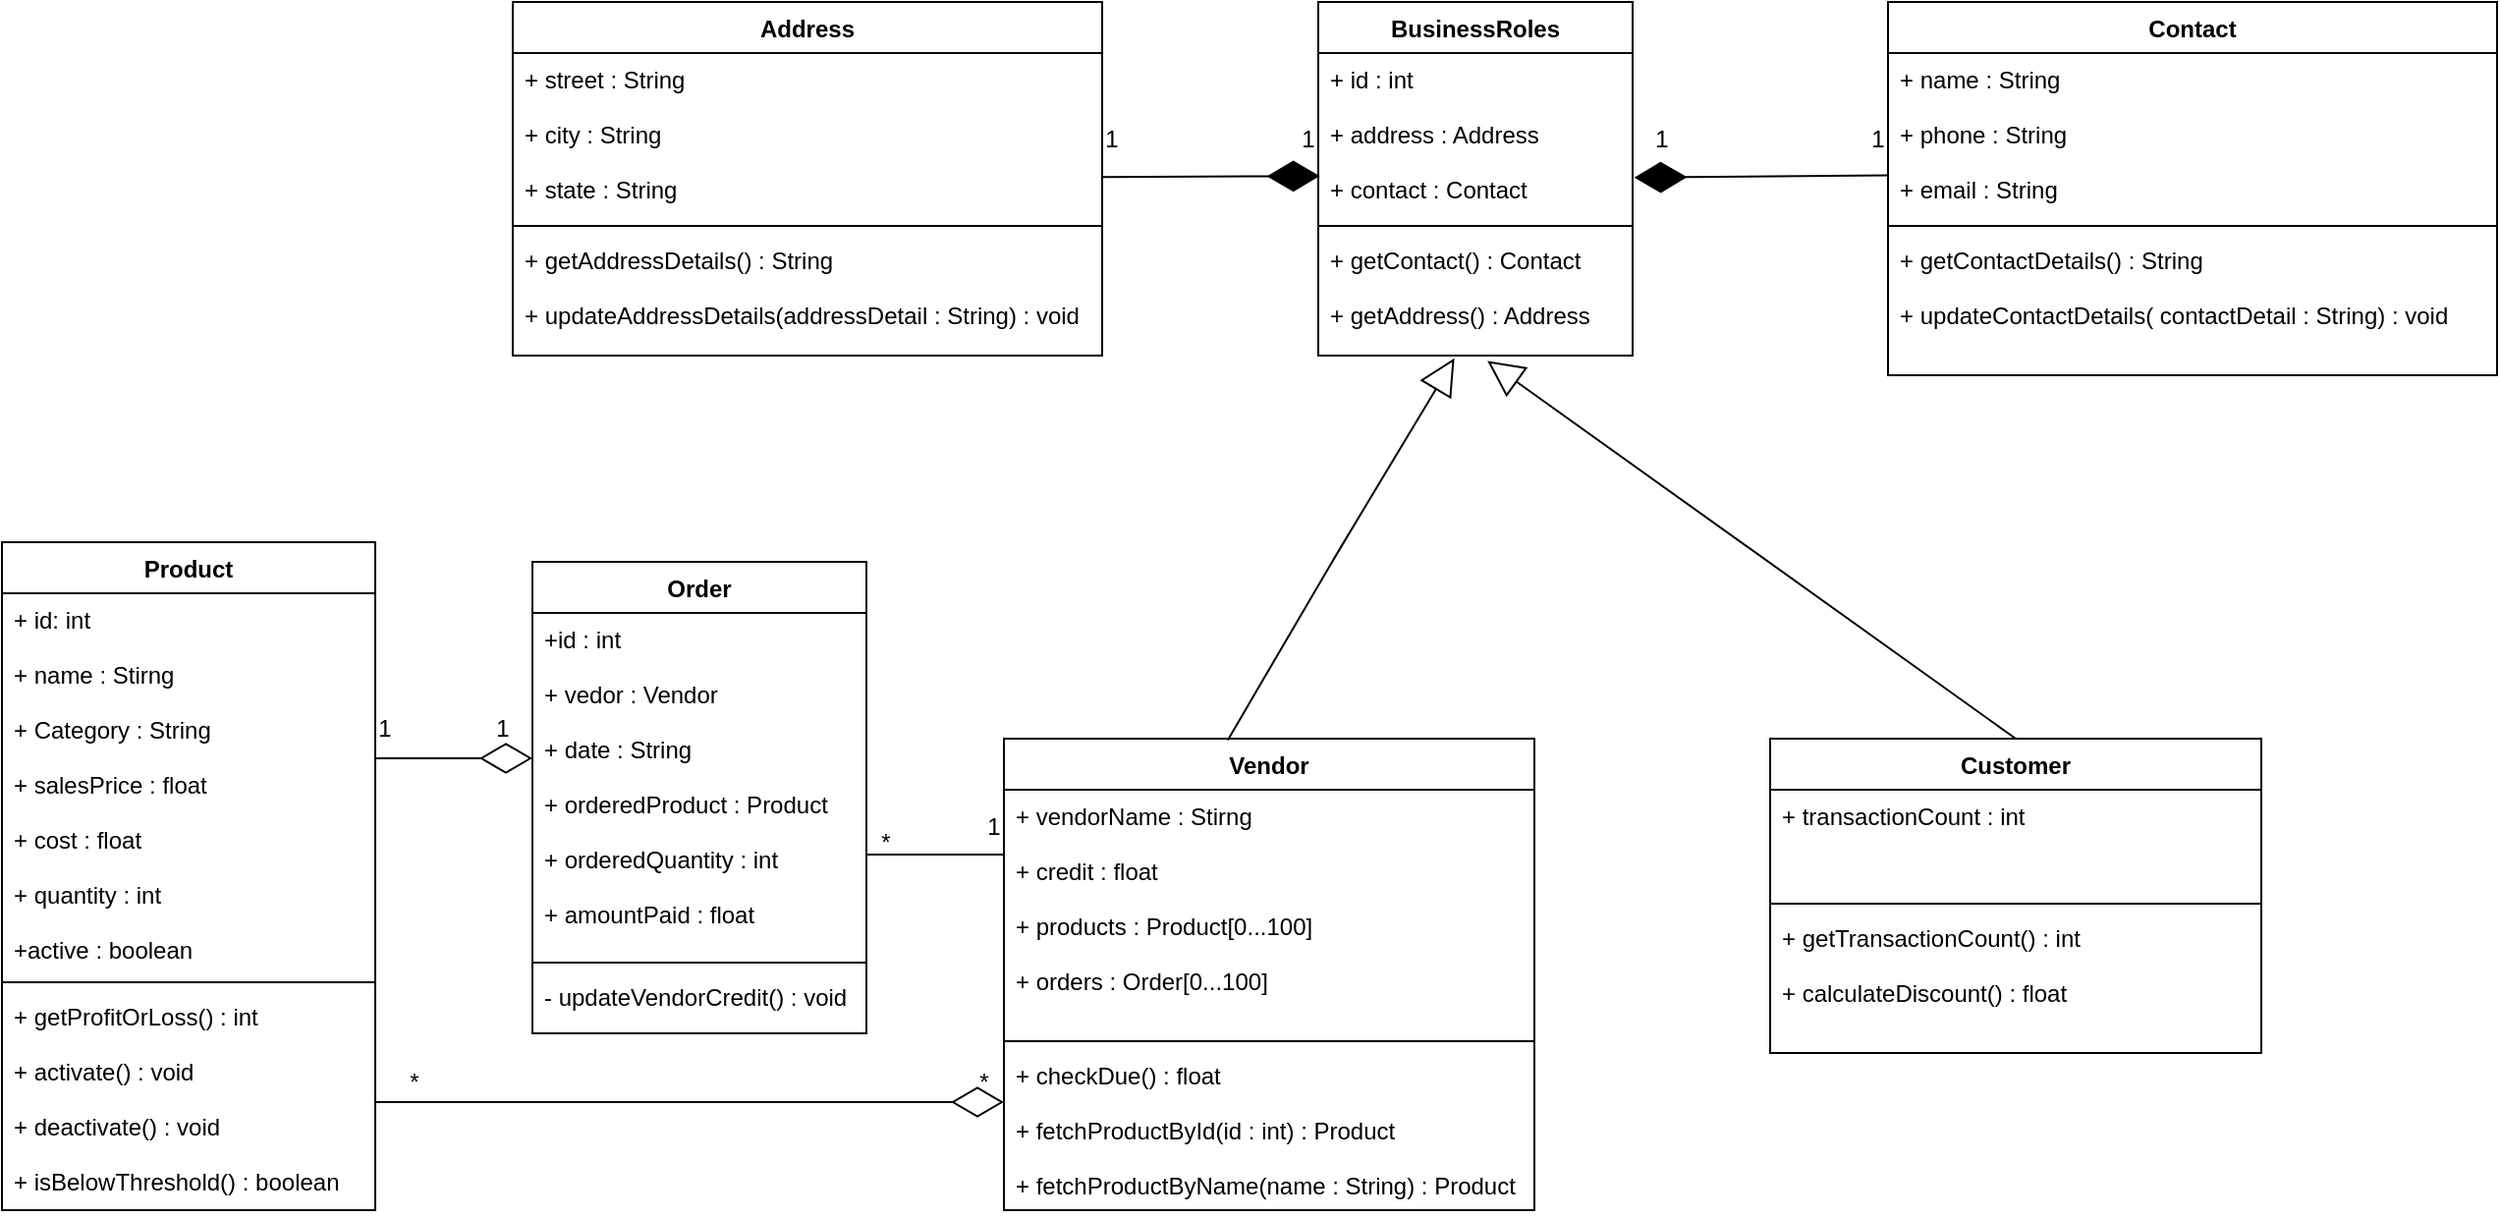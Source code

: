 <mxfile version="15.3.2" type="device"><diagram id="C5RBs43oDa-KdzZeNtuy" name="Page-1"><mxGraphModel dx="494" dy="276" grid="1" gridSize="10" guides="1" tooltips="1" connect="1" arrows="1" fold="1" page="1" pageScale="1" pageWidth="690" pageHeight="980" math="0" shadow="0"><root><mxCell id="WIyWlLk6GJQsqaUBKTNV-0"/><mxCell id="WIyWlLk6GJQsqaUBKTNV-1" parent="WIyWlLk6GJQsqaUBKTNV-0"/><mxCell id="7IMpYC2r8Rk0t8jU-NaI-0" value="Product" style="swimlane;fontStyle=1;align=center;verticalAlign=top;childLayout=stackLayout;horizontal=1;startSize=26;horizontalStack=0;resizeParent=1;resizeParentMax=0;resizeLast=0;collapsible=1;marginBottom=0;" parent="WIyWlLk6GJQsqaUBKTNV-1" vertex="1"><mxGeometry x="130" y="355" width="190" height="340" as="geometry"/></mxCell><mxCell id="7IMpYC2r8Rk0t8jU-NaI-1" value="+ id: int&#10; &#10;+ name : Stirng&#10;&#10;+ Category : String &#10;&#10;+ salesPrice : float&#10;&#10;+ cost : float &#10;&#10;+ quantity : int &#10;&#10;+active : boolean" style="text;strokeColor=none;fillColor=none;align=left;verticalAlign=top;spacingLeft=4;spacingRight=4;overflow=hidden;rotatable=0;points=[[0,0.5],[1,0.5]];portConstraint=eastwest;" parent="7IMpYC2r8Rk0t8jU-NaI-0" vertex="1"><mxGeometry y="26" width="190" height="194" as="geometry"/></mxCell><mxCell id="7IMpYC2r8Rk0t8jU-NaI-2" value="" style="line;strokeWidth=1;fillColor=none;align=left;verticalAlign=middle;spacingTop=-1;spacingLeft=3;spacingRight=3;rotatable=0;labelPosition=right;points=[];portConstraint=eastwest;" parent="7IMpYC2r8Rk0t8jU-NaI-0" vertex="1"><mxGeometry y="220" width="190" height="8" as="geometry"/></mxCell><mxCell id="7IMpYC2r8Rk0t8jU-NaI-3" value="+ getProfitOrLoss() : int &#10;&#10;+ activate() : void&#10;&#10;+ deactivate() : void&#10;&#10;+ isBelowThreshold() : boolean" style="text;strokeColor=none;fillColor=none;align=left;verticalAlign=top;spacingLeft=4;spacingRight=4;overflow=hidden;rotatable=0;points=[[0,0.5],[1,0.5]];portConstraint=eastwest;" parent="7IMpYC2r8Rk0t8jU-NaI-0" vertex="1"><mxGeometry y="228" width="190" height="112" as="geometry"/></mxCell><mxCell id="7IMpYC2r8Rk0t8jU-NaI-7" value="Order" style="swimlane;fontStyle=1;align=center;verticalAlign=top;childLayout=stackLayout;horizontal=1;startSize=26;horizontalStack=0;resizeParent=1;resizeParentMax=0;resizeLast=0;collapsible=1;marginBottom=0;" parent="WIyWlLk6GJQsqaUBKTNV-1" vertex="1"><mxGeometry x="400" y="365" width="170" height="240" as="geometry"/></mxCell><mxCell id="7IMpYC2r8Rk0t8jU-NaI-8" value="+id : int &#10;&#10;+ vedor : Vendor&#10;&#10;+ date : String&#10; &#10;+ orderedProduct : Product&#10;&#10;+ orderedQuantity : int&#10; &#10;+ amountPaid : float " style="text;strokeColor=none;fillColor=none;align=left;verticalAlign=top;spacingLeft=4;spacingRight=4;overflow=hidden;rotatable=0;points=[[0,0.5],[1,0.5]];portConstraint=eastwest;" parent="7IMpYC2r8Rk0t8jU-NaI-7" vertex="1"><mxGeometry y="26" width="170" height="174" as="geometry"/></mxCell><mxCell id="7IMpYC2r8Rk0t8jU-NaI-9" value="" style="line;strokeWidth=1;fillColor=none;align=left;verticalAlign=middle;spacingTop=-1;spacingLeft=3;spacingRight=3;rotatable=0;labelPosition=right;points=[];portConstraint=eastwest;" parent="7IMpYC2r8Rk0t8jU-NaI-7" vertex="1"><mxGeometry y="200" width="170" height="8" as="geometry"/></mxCell><mxCell id="7IMpYC2r8Rk0t8jU-NaI-10" value="- updateVendorCredit() : void" style="text;strokeColor=none;fillColor=none;align=left;verticalAlign=top;spacingLeft=4;spacingRight=4;overflow=hidden;rotatable=0;points=[[0,0.5],[1,0.5]];portConstraint=eastwest;" parent="7IMpYC2r8Rk0t8jU-NaI-7" vertex="1"><mxGeometry y="208" width="170" height="32" as="geometry"/></mxCell><mxCell id="7IMpYC2r8Rk0t8jU-NaI-21" value="Vendor" style="swimlane;fontStyle=1;align=center;verticalAlign=top;childLayout=stackLayout;horizontal=1;startSize=26;horizontalStack=0;resizeParent=1;resizeParentMax=0;resizeLast=0;collapsible=1;marginBottom=0;" parent="WIyWlLk6GJQsqaUBKTNV-1" vertex="1"><mxGeometry x="640" y="455" width="270" height="240" as="geometry"/></mxCell><mxCell id="7IMpYC2r8Rk0t8jU-NaI-22" value="+ vendorName : Stirng&#10;&#10;+ credit : float&#10;&#10;+ products : Product[0...100]&#10;&#10;+ orders : Order[0...100]" style="text;strokeColor=none;fillColor=none;align=left;verticalAlign=top;spacingLeft=4;spacingRight=4;overflow=hidden;rotatable=0;points=[[0,0.5],[1,0.5]];portConstraint=eastwest;" parent="7IMpYC2r8Rk0t8jU-NaI-21" vertex="1"><mxGeometry y="26" width="270" height="124" as="geometry"/></mxCell><mxCell id="7IMpYC2r8Rk0t8jU-NaI-23" value="" style="line;strokeWidth=1;fillColor=none;align=left;verticalAlign=middle;spacingTop=-1;spacingLeft=3;spacingRight=3;rotatable=0;labelPosition=right;points=[];portConstraint=eastwest;" parent="7IMpYC2r8Rk0t8jU-NaI-21" vertex="1"><mxGeometry y="150" width="270" height="8" as="geometry"/></mxCell><mxCell id="7IMpYC2r8Rk0t8jU-NaI-24" value="+ checkDue() : float&#10;&#10;+ fetchProductById(id : int) : Product&#10;&#10;+ fetchProductByName(name : String) : Product" style="text;strokeColor=none;fillColor=none;align=left;verticalAlign=top;spacingLeft=4;spacingRight=4;overflow=hidden;rotatable=0;points=[[0,0.5],[1,0.5]];portConstraint=eastwest;" parent="7IMpYC2r8Rk0t8jU-NaI-21" vertex="1"><mxGeometry y="158" width="270" height="82" as="geometry"/></mxCell><mxCell id="7IMpYC2r8Rk0t8jU-NaI-25" value="Customer" style="swimlane;fontStyle=1;align=center;verticalAlign=top;childLayout=stackLayout;horizontal=1;startSize=26;horizontalStack=0;resizeParent=1;resizeParentMax=0;resizeLast=0;collapsible=1;marginBottom=0;" parent="WIyWlLk6GJQsqaUBKTNV-1" vertex="1"><mxGeometry x="1030" y="455" width="250" height="160" as="geometry"/></mxCell><mxCell id="7IMpYC2r8Rk0t8jU-NaI-26" value="+ transactionCount : int" style="text;strokeColor=none;fillColor=none;align=left;verticalAlign=top;spacingLeft=4;spacingRight=4;overflow=hidden;rotatable=0;points=[[0,0.5],[1,0.5]];portConstraint=eastwest;" parent="7IMpYC2r8Rk0t8jU-NaI-25" vertex="1"><mxGeometry y="26" width="250" height="54" as="geometry"/></mxCell><mxCell id="7IMpYC2r8Rk0t8jU-NaI-27" value="" style="line;strokeWidth=1;fillColor=none;align=left;verticalAlign=middle;spacingTop=-1;spacingLeft=3;spacingRight=3;rotatable=0;labelPosition=right;points=[];portConstraint=eastwest;" parent="7IMpYC2r8Rk0t8jU-NaI-25" vertex="1"><mxGeometry y="80" width="250" height="8" as="geometry"/></mxCell><mxCell id="7IMpYC2r8Rk0t8jU-NaI-28" value="+ getTransactionCount() : int &#10;&#10;+ calculateDiscount() : float" style="text;strokeColor=none;fillColor=none;align=left;verticalAlign=top;spacingLeft=4;spacingRight=4;overflow=hidden;rotatable=0;points=[[0,0.5],[1,0.5]];portConstraint=eastwest;" parent="7IMpYC2r8Rk0t8jU-NaI-25" vertex="1"><mxGeometry y="88" width="250" height="72" as="geometry"/></mxCell><mxCell id="7IMpYC2r8Rk0t8jU-NaI-30" value="BusinessRoles" style="swimlane;fontStyle=1;align=center;verticalAlign=top;childLayout=stackLayout;horizontal=1;startSize=26;horizontalStack=0;resizeParent=1;resizeParentMax=0;resizeLast=0;collapsible=1;marginBottom=0;" parent="WIyWlLk6GJQsqaUBKTNV-1" vertex="1"><mxGeometry x="800" y="80" width="160" height="180" as="geometry"/></mxCell><mxCell id="7IMpYC2r8Rk0t8jU-NaI-31" value="+ id : int &#10;&#10;+ address : Address&#10;&#10;+ contact : Contact" style="text;strokeColor=none;fillColor=none;align=left;verticalAlign=top;spacingLeft=4;spacingRight=4;overflow=hidden;rotatable=0;points=[[0,0.5],[1,0.5]];portConstraint=eastwest;" parent="7IMpYC2r8Rk0t8jU-NaI-30" vertex="1"><mxGeometry y="26" width="160" height="84" as="geometry"/></mxCell><mxCell id="7IMpYC2r8Rk0t8jU-NaI-32" value="" style="line;strokeWidth=1;fillColor=none;align=left;verticalAlign=middle;spacingTop=-1;spacingLeft=3;spacingRight=3;rotatable=0;labelPosition=right;points=[];portConstraint=eastwest;" parent="7IMpYC2r8Rk0t8jU-NaI-30" vertex="1"><mxGeometry y="110" width="160" height="8" as="geometry"/></mxCell><mxCell id="7IMpYC2r8Rk0t8jU-NaI-33" value="+ getContact() : Contact&#10;&#10;+ getAddress() : Address" style="text;strokeColor=none;fillColor=none;align=left;verticalAlign=top;spacingLeft=4;spacingRight=4;overflow=hidden;rotatable=0;points=[[0,0.5],[1,0.5]];portConstraint=eastwest;" parent="7IMpYC2r8Rk0t8jU-NaI-30" vertex="1"><mxGeometry y="118" width="160" height="62" as="geometry"/></mxCell><mxCell id="7IMpYC2r8Rk0t8jU-NaI-34" value="Address" style="swimlane;fontStyle=1;align=center;verticalAlign=top;childLayout=stackLayout;horizontal=1;startSize=26;horizontalStack=0;resizeParent=1;resizeParentMax=0;resizeLast=0;collapsible=1;marginBottom=0;" parent="WIyWlLk6GJQsqaUBKTNV-1" vertex="1"><mxGeometry x="390" y="80" width="300" height="180" as="geometry"/></mxCell><mxCell id="7IMpYC2r8Rk0t8jU-NaI-35" value="+ street : String&#10;&#10;+ city : String&#10;&#10;+ state : String" style="text;strokeColor=none;fillColor=none;align=left;verticalAlign=top;spacingLeft=4;spacingRight=4;overflow=hidden;rotatable=0;points=[[0,0.5],[1,0.5]];portConstraint=eastwest;" parent="7IMpYC2r8Rk0t8jU-NaI-34" vertex="1"><mxGeometry y="26" width="300" height="84" as="geometry"/></mxCell><mxCell id="7IMpYC2r8Rk0t8jU-NaI-36" value="" style="line;strokeWidth=1;fillColor=none;align=left;verticalAlign=middle;spacingTop=-1;spacingLeft=3;spacingRight=3;rotatable=0;labelPosition=right;points=[];portConstraint=eastwest;" parent="7IMpYC2r8Rk0t8jU-NaI-34" vertex="1"><mxGeometry y="110" width="300" height="8" as="geometry"/></mxCell><mxCell id="7IMpYC2r8Rk0t8jU-NaI-37" value="+ getAddressDetails() : String&#10;&#10;+ updateAddressDetails(addressDetail : String) : void" style="text;strokeColor=none;fillColor=none;align=left;verticalAlign=top;spacingLeft=4;spacingRight=4;overflow=hidden;rotatable=0;points=[[0,0.5],[1,0.5]];portConstraint=eastwest;" parent="7IMpYC2r8Rk0t8jU-NaI-34" vertex="1"><mxGeometry y="118" width="300" height="62" as="geometry"/></mxCell><mxCell id="7IMpYC2r8Rk0t8jU-NaI-38" value="Contact" style="swimlane;fontStyle=1;align=center;verticalAlign=top;childLayout=stackLayout;horizontal=1;startSize=26;horizontalStack=0;resizeParent=1;resizeParentMax=0;resizeLast=0;collapsible=1;marginBottom=0;" parent="WIyWlLk6GJQsqaUBKTNV-1" vertex="1"><mxGeometry x="1090" y="80" width="310" height="190" as="geometry"/></mxCell><mxCell id="7IMpYC2r8Rk0t8jU-NaI-39" value="+ name : String &#10;&#10;+ phone : String &#10;&#10;+ email : String " style="text;strokeColor=none;fillColor=none;align=left;verticalAlign=top;spacingLeft=4;spacingRight=4;overflow=hidden;rotatable=0;points=[[0,0.5],[1,0.5]];portConstraint=eastwest;" parent="7IMpYC2r8Rk0t8jU-NaI-38" vertex="1"><mxGeometry y="26" width="310" height="84" as="geometry"/></mxCell><mxCell id="7IMpYC2r8Rk0t8jU-NaI-40" value="" style="line;strokeWidth=1;fillColor=none;align=left;verticalAlign=middle;spacingTop=-1;spacingLeft=3;spacingRight=3;rotatable=0;labelPosition=right;points=[];portConstraint=eastwest;" parent="7IMpYC2r8Rk0t8jU-NaI-38" vertex="1"><mxGeometry y="110" width="310" height="8" as="geometry"/></mxCell><mxCell id="7IMpYC2r8Rk0t8jU-NaI-41" value="+ getContactDetails() : String&#10;&#10;+ updateContactDetails( contactDetail : String) : void" style="text;strokeColor=none;fillColor=none;align=left;verticalAlign=top;spacingLeft=4;spacingRight=4;overflow=hidden;rotatable=0;points=[[0,0.5],[1,0.5]];portConstraint=eastwest;" parent="7IMpYC2r8Rk0t8jU-NaI-38" vertex="1"><mxGeometry y="118" width="310" height="72" as="geometry"/></mxCell><mxCell id="7IMpYC2r8Rk0t8jU-NaI-42" value="" style="endArrow=diamondThin;endFill=0;endSize=24;html=1;" parent="WIyWlLk6GJQsqaUBKTNV-1" edge="1"><mxGeometry width="160" relative="1" as="geometry"><mxPoint x="320" y="465" as="sourcePoint"/><mxPoint x="400" y="465" as="targetPoint"/></mxGeometry></mxCell><mxCell id="7IMpYC2r8Rk0t8jU-NaI-44" value="1" style="text;html=1;strokeColor=none;fillColor=none;align=center;verticalAlign=middle;whiteSpace=wrap;rounded=0;" parent="WIyWlLk6GJQsqaUBKTNV-1" vertex="1"><mxGeometry x="320" y="440" width="10" height="20" as="geometry"/></mxCell><mxCell id="7IMpYC2r8Rk0t8jU-NaI-48" value="1" style="text;html=1;strokeColor=none;fillColor=none;align=center;verticalAlign=middle;whiteSpace=wrap;rounded=0;" parent="WIyWlLk6GJQsqaUBKTNV-1" vertex="1"><mxGeometry x="380" y="440" width="10" height="20" as="geometry"/></mxCell><mxCell id="7IMpYC2r8Rk0t8jU-NaI-51" value="" style="endArrow=diamondThin;endFill=0;endSize=24;html=1;" parent="WIyWlLk6GJQsqaUBKTNV-1" edge="1"><mxGeometry width="160" relative="1" as="geometry"><mxPoint x="320" y="640" as="sourcePoint"/><mxPoint x="640" y="640" as="targetPoint"/></mxGeometry></mxCell><mxCell id="7IMpYC2r8Rk0t8jU-NaI-52" value="" style="line;strokeWidth=1;fillColor=none;align=left;verticalAlign=middle;spacingTop=-1;spacingLeft=3;spacingRight=3;rotatable=0;labelPosition=right;points=[];portConstraint=eastwest;" parent="WIyWlLk6GJQsqaUBKTNV-1" vertex="1"><mxGeometry x="570" y="510" width="70" height="8" as="geometry"/></mxCell><mxCell id="7IMpYC2r8Rk0t8jU-NaI-53" value="*" style="text;html=1;strokeColor=none;fillColor=none;align=center;verticalAlign=middle;whiteSpace=wrap;rounded=0;" parent="WIyWlLk6GJQsqaUBKTNV-1" vertex="1"><mxGeometry x="330" y="620" width="20" height="20" as="geometry"/></mxCell><mxCell id="7IMpYC2r8Rk0t8jU-NaI-54" value="*" style="text;html=1;strokeColor=none;fillColor=none;align=center;verticalAlign=middle;whiteSpace=wrap;rounded=0;" parent="WIyWlLk6GJQsqaUBKTNV-1" vertex="1"><mxGeometry x="620" y="620" width="20" height="20" as="geometry"/></mxCell><mxCell id="7IMpYC2r8Rk0t8jU-NaI-55" value="*" style="text;html=1;strokeColor=none;fillColor=none;align=center;verticalAlign=middle;whiteSpace=wrap;rounded=0;" parent="WIyWlLk6GJQsqaUBKTNV-1" vertex="1"><mxGeometry x="570" y="498" width="20" height="20" as="geometry"/></mxCell><mxCell id="7IMpYC2r8Rk0t8jU-NaI-56" value="1" style="text;html=1;strokeColor=none;fillColor=none;align=center;verticalAlign=middle;whiteSpace=wrap;rounded=0;" parent="WIyWlLk6GJQsqaUBKTNV-1" vertex="1"><mxGeometry x="630" y="490" width="10" height="20" as="geometry"/></mxCell><mxCell id="7IMpYC2r8Rk0t8jU-NaI-59" value="" style="endArrow=diamondThin;endFill=1;endSize=24;html=1;entryX=0.005;entryY=0.745;entryDx=0;entryDy=0;entryPerimeter=0;exitX=1;exitY=0.752;exitDx=0;exitDy=0;exitPerimeter=0;" parent="WIyWlLk6GJQsqaUBKTNV-1" source="7IMpYC2r8Rk0t8jU-NaI-35" target="7IMpYC2r8Rk0t8jU-NaI-31" edge="1"><mxGeometry width="160" relative="1" as="geometry"><mxPoint x="691" y="169" as="sourcePoint"/><mxPoint x="798" y="168" as="targetPoint"/></mxGeometry></mxCell><mxCell id="7IMpYC2r8Rk0t8jU-NaI-60" value="" style="endArrow=diamondThin;endFill=1;endSize=24;html=1;entryX=1.005;entryY=0.755;entryDx=0;entryDy=0;entryPerimeter=0;exitX=0;exitY=0.741;exitDx=0;exitDy=0;exitPerimeter=0;" parent="WIyWlLk6GJQsqaUBKTNV-1" source="7IMpYC2r8Rk0t8jU-NaI-39" target="7IMpYC2r8Rk0t8jU-NaI-31" edge="1"><mxGeometry width="160" relative="1" as="geometry"><mxPoint x="890" y="240" as="sourcePoint"/><mxPoint x="1050" y="240" as="targetPoint"/></mxGeometry></mxCell><mxCell id="7IMpYC2r8Rk0t8jU-NaI-61" value="1" style="text;html=1;strokeColor=none;fillColor=none;align=center;verticalAlign=middle;whiteSpace=wrap;rounded=0;" parent="WIyWlLk6GJQsqaUBKTNV-1" vertex="1"><mxGeometry x="690" y="140" width="10" height="20" as="geometry"/></mxCell><mxCell id="7IMpYC2r8Rk0t8jU-NaI-62" value="1" style="text;html=1;strokeColor=none;fillColor=none;align=center;verticalAlign=middle;whiteSpace=wrap;rounded=0;" parent="WIyWlLk6GJQsqaUBKTNV-1" vertex="1"><mxGeometry x="790" y="140" width="10" height="20" as="geometry"/></mxCell><mxCell id="7IMpYC2r8Rk0t8jU-NaI-63" value="1" style="text;html=1;strokeColor=none;fillColor=none;align=center;verticalAlign=middle;whiteSpace=wrap;rounded=0;" parent="WIyWlLk6GJQsqaUBKTNV-1" vertex="1"><mxGeometry x="970" y="140" width="10" height="20" as="geometry"/></mxCell><mxCell id="7IMpYC2r8Rk0t8jU-NaI-64" value="1" style="text;html=1;strokeColor=none;fillColor=none;align=center;verticalAlign=middle;whiteSpace=wrap;rounded=0;" parent="WIyWlLk6GJQsqaUBKTNV-1" vertex="1"><mxGeometry x="1080" y="140" width="10" height="20" as="geometry"/></mxCell><mxCell id="0ynvWfLtWWEhsbK2R0Mf-0" value="" style="endArrow=block;endSize=16;endFill=0;html=1;entryX=0.433;entryY=1.023;entryDx=0;entryDy=0;entryPerimeter=0;exitX=0.422;exitY=0.003;exitDx=0;exitDy=0;exitPerimeter=0;" edge="1" parent="WIyWlLk6GJQsqaUBKTNV-1" source="7IMpYC2r8Rk0t8jU-NaI-21" target="7IMpYC2r8Rk0t8jU-NaI-33"><mxGeometry width="160" relative="1" as="geometry"><mxPoint x="730" y="390" as="sourcePoint"/><mxPoint x="890" y="390" as="targetPoint"/><Array as="points"><mxPoint x="810" y="360"/></Array></mxGeometry></mxCell><mxCell id="0ynvWfLtWWEhsbK2R0Mf-1" value="" style="endArrow=block;endSize=16;endFill=0;html=1;entryX=0.538;entryY=1.044;entryDx=0;entryDy=0;entryPerimeter=0;exitX=0.5;exitY=0;exitDx=0;exitDy=0;" edge="1" parent="WIyWlLk6GJQsqaUBKTNV-1" source="7IMpYC2r8Rk0t8jU-NaI-25" target="7IMpYC2r8Rk0t8jU-NaI-33"><mxGeometry width="160" relative="1" as="geometry"><mxPoint x="610" y="370" as="sourcePoint"/><mxPoint x="770" y="370" as="targetPoint"/></mxGeometry></mxCell></root></mxGraphModel></diagram></mxfile>